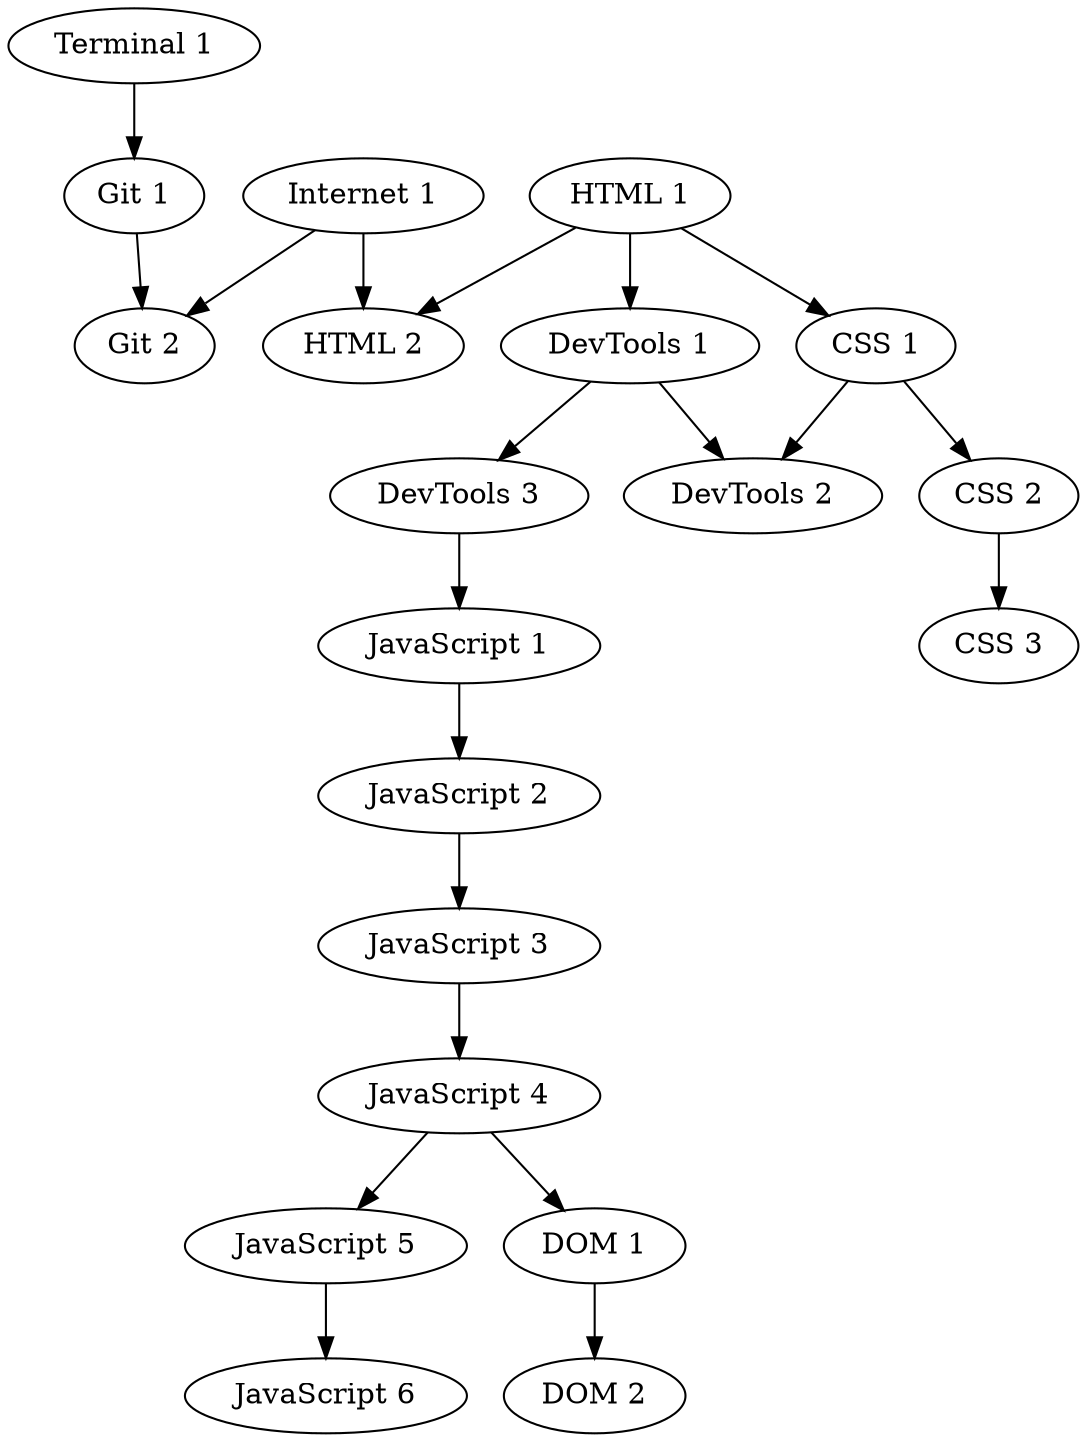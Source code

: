 digraph {
    "Terminal 1"->"Git 1"
    "Git 1"->"Git 2"
    "Internet 1"->"Git 2"
    "Internet 1"->"HTML 2"
    "HTML 1"->"HTML 2"
    "HTML 1"->"DevTools 1"
    "DevTools 1"->"DevTools 2"
    "DevTools 1"->"DevTools 3"
    "HTML 1"->"CSS 1"
    "CSS 1"->"CSS 2"
    "CSS 2"->"CSS 3"
    "CSS 1"->"DevTools 2"
    "DevTools 3"->"JavaScript 1"
    "JavaScript 1"->"JavaScript 2"
    "JavaScript 2"->"JavaScript 3"
    "JavaScript 3"->"JavaScript 4"
    "JavaScript 4"->"JavaScript 5"
    "JavaScript 5"->"JavaScript 6"
    "JavaScript 4"->"DOM 1"
    "DOM 1"->"DOM 2"
}